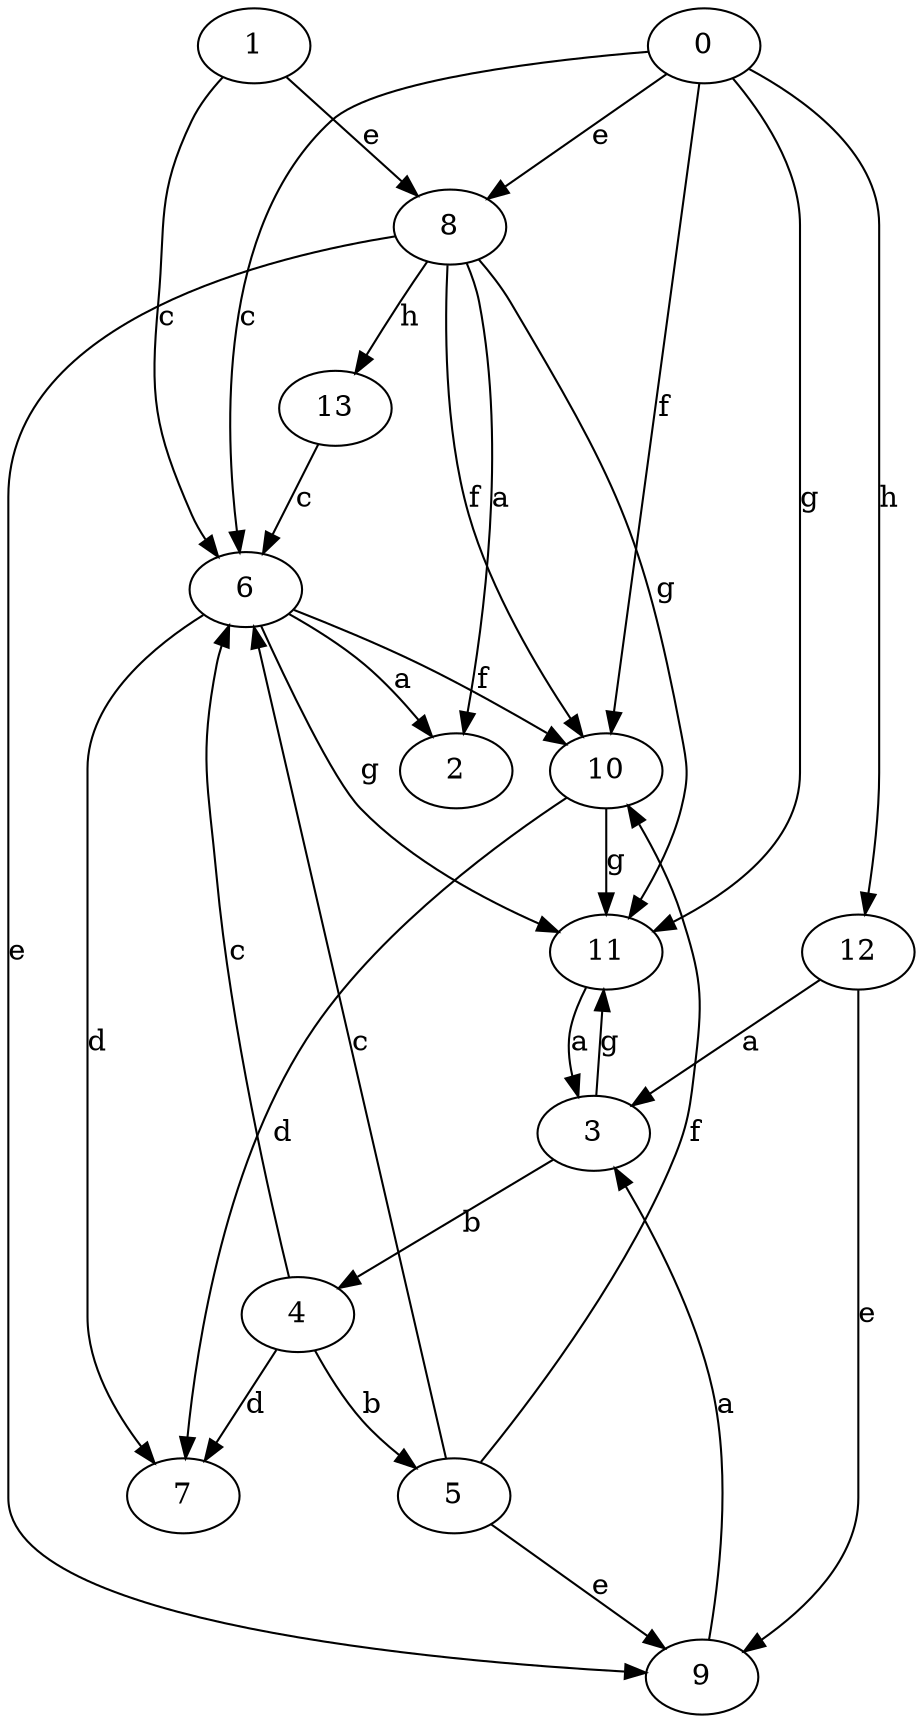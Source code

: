strict digraph  {
2;
3;
0;
4;
5;
6;
7;
8;
9;
10;
11;
1;
12;
13;
3 -> 4  [label=b];
3 -> 11  [label=g];
0 -> 6  [label=c];
0 -> 8  [label=e];
0 -> 10  [label=f];
0 -> 11  [label=g];
0 -> 12  [label=h];
4 -> 5  [label=b];
4 -> 6  [label=c];
4 -> 7  [label=d];
5 -> 6  [label=c];
5 -> 9  [label=e];
5 -> 10  [label=f];
6 -> 2  [label=a];
6 -> 7  [label=d];
6 -> 10  [label=f];
6 -> 11  [label=g];
8 -> 2  [label=a];
8 -> 9  [label=e];
8 -> 10  [label=f];
8 -> 11  [label=g];
8 -> 13  [label=h];
9 -> 3  [label=a];
10 -> 7  [label=d];
10 -> 11  [label=g];
11 -> 3  [label=a];
1 -> 6  [label=c];
1 -> 8  [label=e];
12 -> 3  [label=a];
12 -> 9  [label=e];
13 -> 6  [label=c];
}
